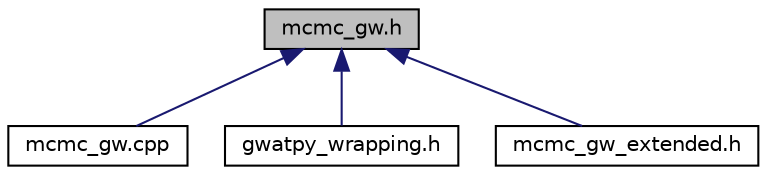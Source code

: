 digraph "mcmc_gw.h"
{
  edge [fontname="Helvetica",fontsize="10",labelfontname="Helvetica",labelfontsize="10"];
  node [fontname="Helvetica",fontsize="10",shape=record];
  Node21 [label="mcmc_gw.h",height=0.2,width=0.4,color="black", fillcolor="grey75", style="filled", fontcolor="black"];
  Node21 -> Node22 [dir="back",color="midnightblue",fontsize="10",style="solid",fontname="Helvetica"];
  Node22 [label="mcmc_gw.cpp",height=0.2,width=0.4,color="black", fillcolor="white", style="filled",URL="$de/dbe/mcmc__gw_8cpp.html"];
  Node21 -> Node23 [dir="back",color="midnightblue",fontsize="10",style="solid",fontname="Helvetica"];
  Node23 [label="gwatpy_wrapping.h",height=0.2,width=0.4,color="black", fillcolor="white", style="filled",URL="$d4/d77/gwatpy__wrapping_8h_source.html"];
  Node21 -> Node24 [dir="back",color="midnightblue",fontsize="10",style="solid",fontname="Helvetica"];
  Node24 [label="mcmc_gw_extended.h",height=0.2,width=0.4,color="black", fillcolor="white", style="filled",URL="$d2/dc8/mcmc__gw__extended_8h_source.html"];
}
